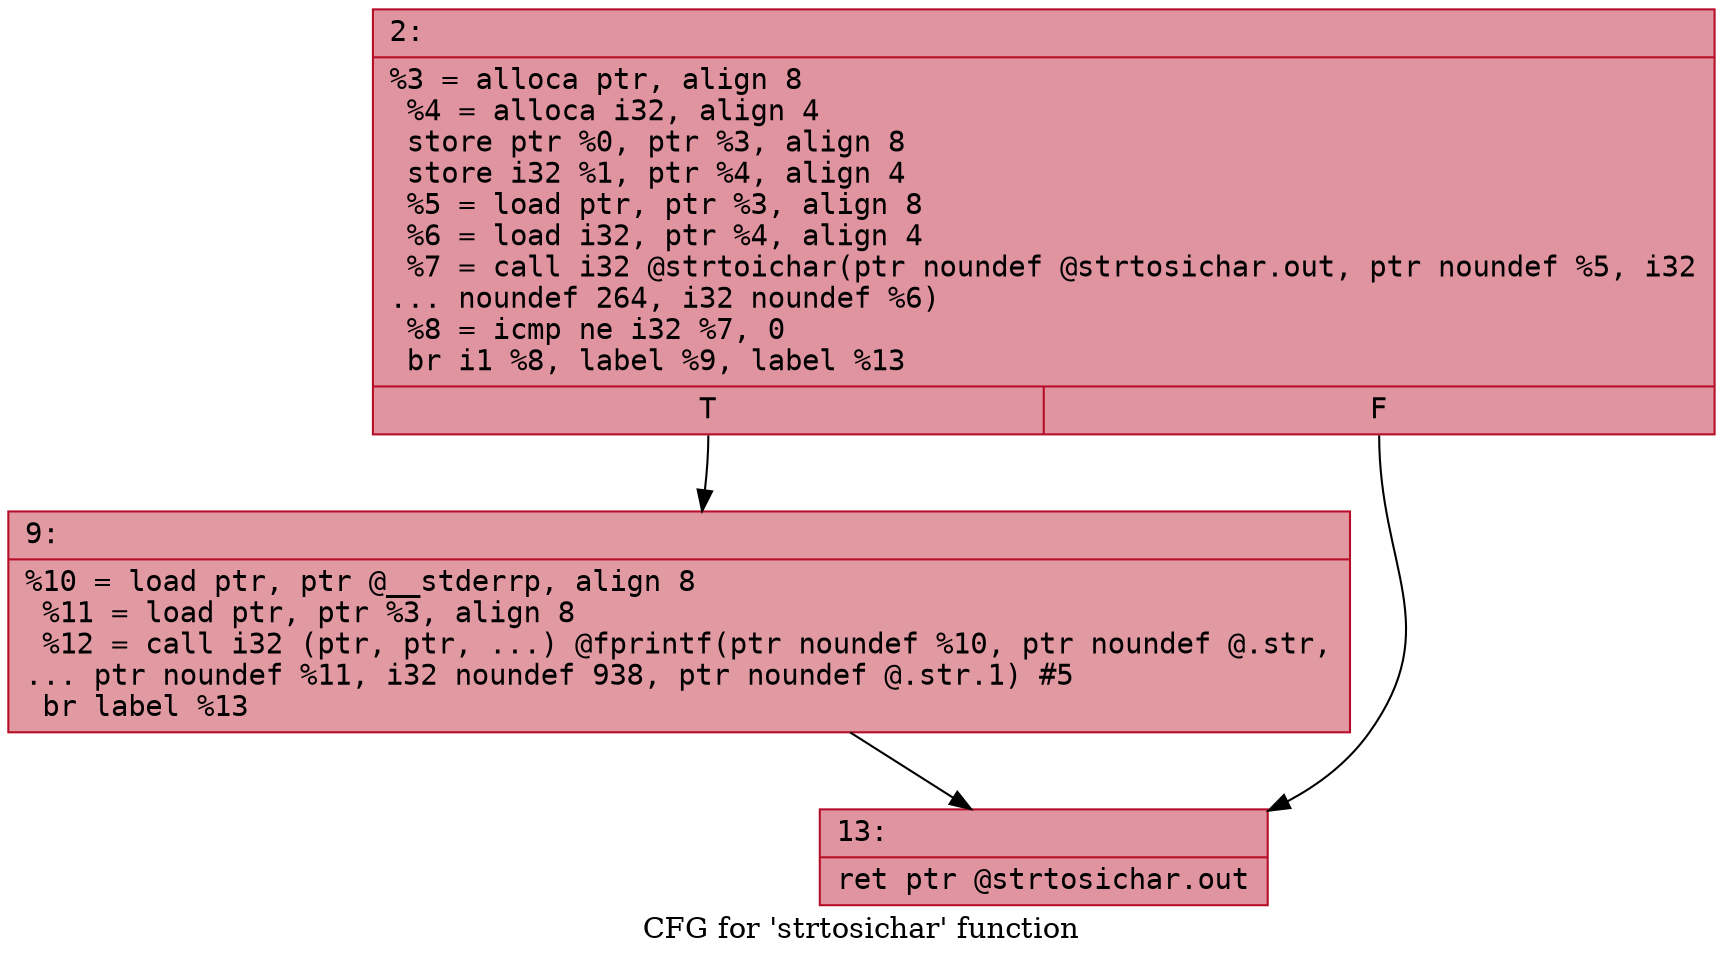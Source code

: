 digraph "CFG for 'strtosichar' function" {
	label="CFG for 'strtosichar' function";

	Node0x6000000d18b0 [shape=record,color="#b70d28ff", style=filled, fillcolor="#b70d2870" fontname="Courier",label="{2:\l|  %3 = alloca ptr, align 8\l  %4 = alloca i32, align 4\l  store ptr %0, ptr %3, align 8\l  store i32 %1, ptr %4, align 4\l  %5 = load ptr, ptr %3, align 8\l  %6 = load i32, ptr %4, align 4\l  %7 = call i32 @strtoichar(ptr noundef @strtosichar.out, ptr noundef %5, i32\l... noundef 264, i32 noundef %6)\l  %8 = icmp ne i32 %7, 0\l  br i1 %8, label %9, label %13\l|{<s0>T|<s1>F}}"];
	Node0x6000000d18b0:s0 -> Node0x6000000d1900[tooltip="2 -> 9\nProbability 62.50%" ];
	Node0x6000000d18b0:s1 -> Node0x6000000d1950[tooltip="2 -> 13\nProbability 37.50%" ];
	Node0x6000000d1900 [shape=record,color="#b70d28ff", style=filled, fillcolor="#bb1b2c70" fontname="Courier",label="{9:\l|  %10 = load ptr, ptr @__stderrp, align 8\l  %11 = load ptr, ptr %3, align 8\l  %12 = call i32 (ptr, ptr, ...) @fprintf(ptr noundef %10, ptr noundef @.str,\l... ptr noundef %11, i32 noundef 938, ptr noundef @.str.1) #5\l  br label %13\l}"];
	Node0x6000000d1900 -> Node0x6000000d1950[tooltip="9 -> 13\nProbability 100.00%" ];
	Node0x6000000d1950 [shape=record,color="#b70d28ff", style=filled, fillcolor="#b70d2870" fontname="Courier",label="{13:\l|  ret ptr @strtosichar.out\l}"];
}
